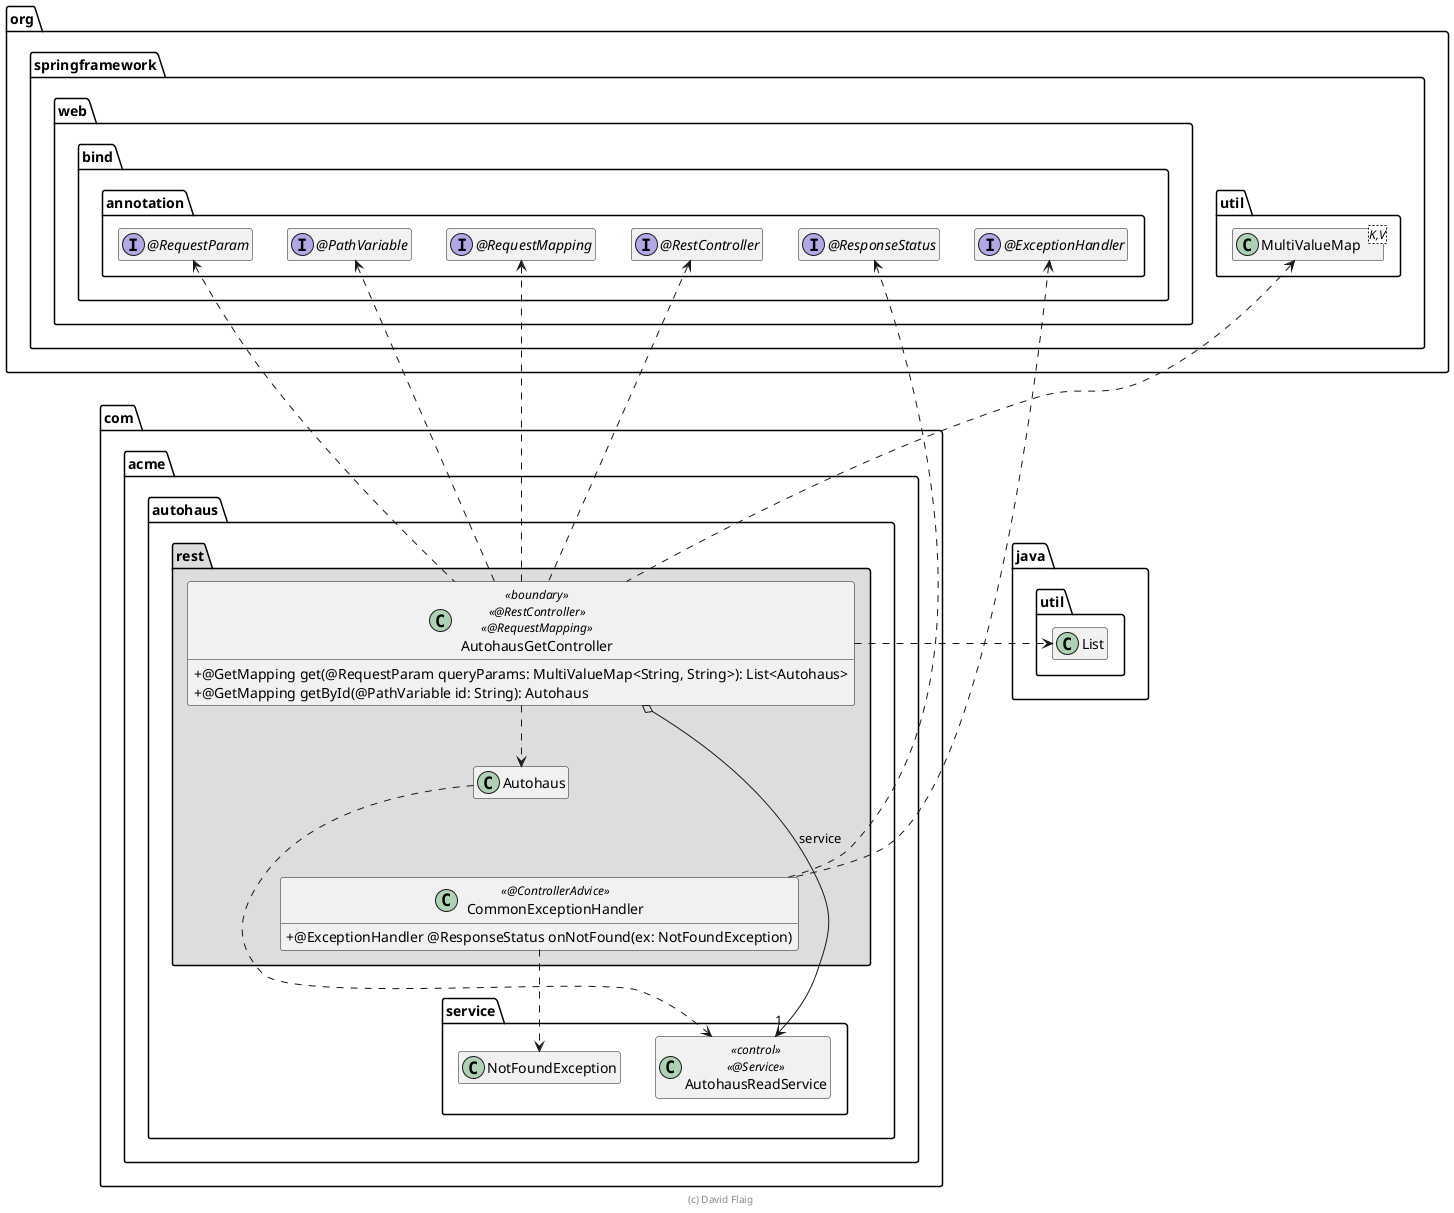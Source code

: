 @startuml AutohausGetController

skinparam classAttributeIconSize 0

package org.springframework {
    package web.bind.annotation {
        interface "@RestController" as RestController
        interface "@RequestMapping" as RequestMapping
        interface "@PathVariable" as PathVariable
        interface "@RequestParam" as RequestParam
        interface "@ExceptionHandler" as ExceptionHandler
        interface "@ResponseStatus" as ResponseStatus
    }

    package util {
        class MultiValueMap<K,V>
    }
}

package java.util {
    class List
}

package com.acme.autohaus {
    package service {
        class AutohausReadService << control >> << @Service >>
        class NotFoundException
    }

package rest #DDDDDD {
        class AutohausGetController << boundary >> << @RestController >> << @RequestMapping >> {
            + @GetMapping get(@RequestParam queryParams: MultiValueMap<String, String>): List<Autohaus>
            + @GetMapping getById(@PathVariable id: String): Autohaus
        }

        class CommonExceptionHandler << @ControllerAdvice >> {
            + @ExceptionHandler @ResponseStatus onNotFound(ex: NotFoundException)
        }

        AutohausGetController o--> "1" AutohausReadService : service
        AutohausGetController ..> Autohaus

        AutohausGetController .up.> RestController
        AutohausGetController .up.> RequestMapping
        AutohausGetController .up.> PathVariable
        AutohausGetController .up.> RequestParam
        AutohausGetController .up.> MultiValueMap

        CommonExceptionHandler .up.> ExceptionHandler
        CommonExceptionHandler .up.> ResponseStatus
        CommonExceptionHandler ..> NotFoundException
        CommonExceptionHandler .up[hidden].> Autohaus

        AutohausGetController .right.> List

        Autohaus ..> AutohausReadService
    }
}

hide empty members

footer (c) David Flaig

@enduml
